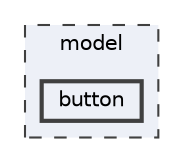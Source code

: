 digraph "model/button"
{
 // LATEX_PDF_SIZE
  bgcolor="transparent";
  edge [fontname=Helvetica,fontsize=10,labelfontname=Helvetica,labelfontsize=10];
  node [fontname=Helvetica,fontsize=10,shape=box,height=0.2,width=0.4];
  compound=true
  subgraph clusterdir_3f14f6767c31cb4a1d22c13c18cc6fc3 {
    graph [ bgcolor="#edf0f7", pencolor="grey25", label="model", fontname=Helvetica,fontsize=10 style="filled,dashed", URL="dir_3f14f6767c31cb4a1d22c13c18cc6fc3.html",tooltip=""]
  dir_096e6dfff98099ff42fb4e896b1e6d6f [label="button", fillcolor="#edf0f7", color="grey25", style="filled,bold", URL="dir_096e6dfff98099ff42fb4e896b1e6d6f.html",tooltip=""];
  }
}
